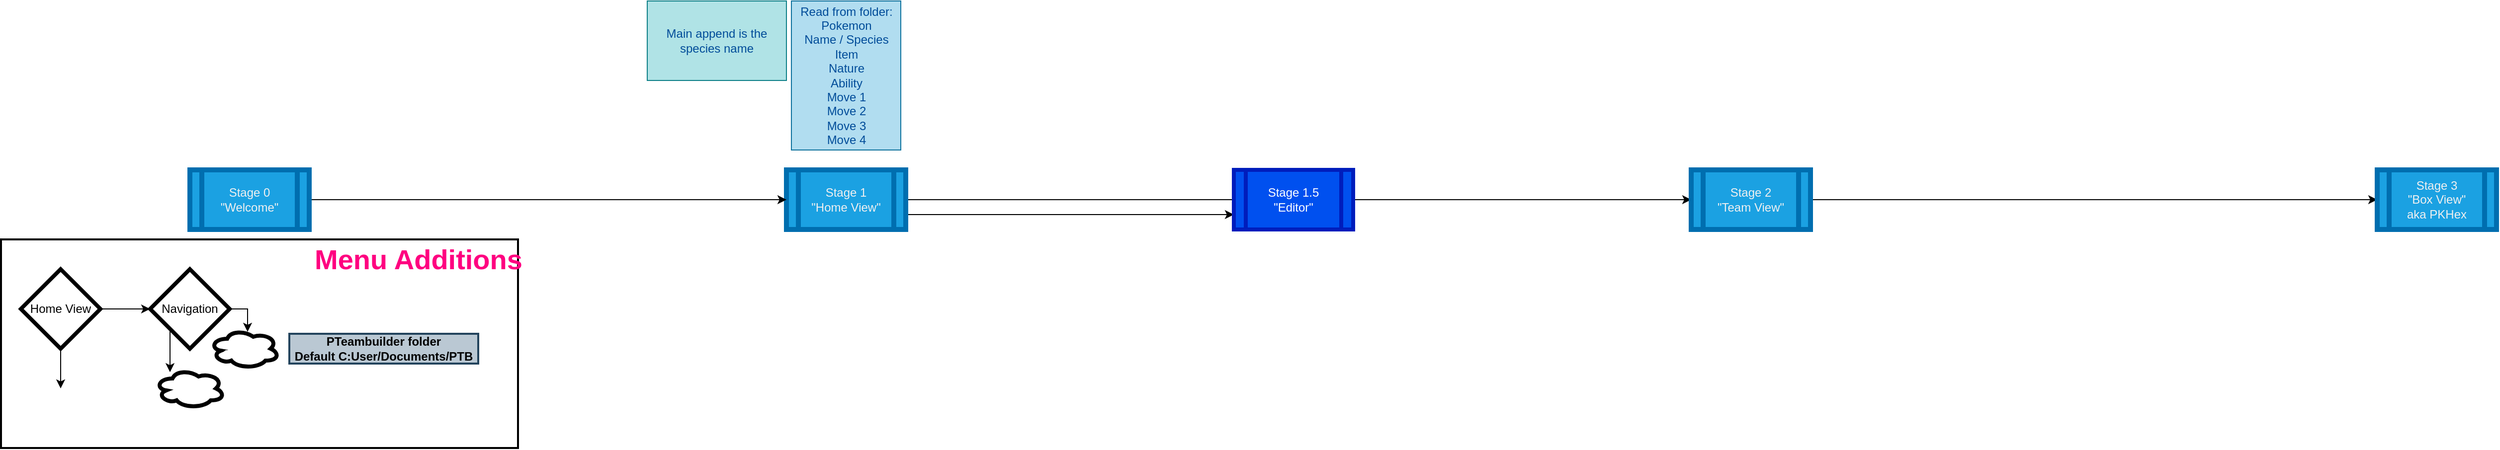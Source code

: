 <mxfile version="15.5.2" type="github">
  <diagram id="C5RBs43oDa-KdzZeNtuy" name="Page-1">
    <mxGraphModel dx="2713" dy="2019" grid="1" gridSize="10" guides="1" tooltips="1" connect="1" arrows="1" fold="1" page="1" pageScale="1" pageWidth="827" pageHeight="1169" background="none" math="0" shadow="0">
      <root>
        <mxCell id="WIyWlLk6GJQsqaUBKTNV-0" />
        <mxCell id="WIyWlLk6GJQsqaUBKTNV-1" parent="WIyWlLk6GJQsqaUBKTNV-0" />
        <mxCell id="wyF_w8Hzp6pOiADphTd3-22" value="" style="whiteSpace=wrap;html=1;fontSize=12;fontColor=#000000;strokeWidth=2;" parent="WIyWlLk6GJQsqaUBKTNV-1" vertex="1">
          <mxGeometry x="-790" y="70" width="520" height="210" as="geometry" />
        </mxCell>
        <mxCell id="wyF_w8Hzp6pOiADphTd3-5" style="edgeStyle=orthogonalEdgeStyle;rounded=0;orthogonalLoop=1;jettySize=auto;html=1;exitX=1;exitY=0.5;exitDx=0;exitDy=0;entryX=0;entryY=0.5;entryDx=0;entryDy=0;" parent="WIyWlLk6GJQsqaUBKTNV-1" source="rKtUZefHtdAxrVnK9BoF-1" target="wyF_w8Hzp6pOiADphTd3-1" edge="1">
          <mxGeometry relative="1" as="geometry" />
        </mxCell>
        <mxCell id="wyF_w8Hzp6pOiADphTd3-6" style="edgeStyle=orthogonalEdgeStyle;rounded=0;orthogonalLoop=1;jettySize=auto;html=1;exitX=1;exitY=0.75;exitDx=0;exitDy=0;entryX=0;entryY=0.75;entryDx=0;entryDy=0;" parent="WIyWlLk6GJQsqaUBKTNV-1" source="rKtUZefHtdAxrVnK9BoF-1" target="wyF_w8Hzp6pOiADphTd3-4" edge="1">
          <mxGeometry relative="1" as="geometry" />
        </mxCell>
        <mxCell id="rKtUZefHtdAxrVnK9BoF-1" value="&lt;span style=&quot;color: rgb(240 , 240 , 240) ; font-family: &amp;#34;helvetica&amp;#34; ; font-size: 12px ; font-style: normal ; font-weight: 400 ; letter-spacing: normal ; text-align: center ; text-indent: 0px ; text-transform: none ; word-spacing: 0px ; display: inline ; float: none&quot;&gt;Stage 1&lt;/span&gt;&lt;br style=&quot;color: rgb(240 , 240 , 240) ; font-family: &amp;#34;helvetica&amp;#34; ; font-size: 12px ; font-style: normal ; font-weight: 400 ; letter-spacing: normal ; text-align: center ; text-indent: 0px ; text-transform: none ; word-spacing: 0px&quot;&gt;&lt;span style=&quot;color: rgb(240 , 240 , 240) ; font-family: &amp;#34;helvetica&amp;#34; ; font-size: 12px ; font-style: normal ; font-weight: 400 ; letter-spacing: normal ; text-align: center ; text-indent: 0px ; text-transform: none ; word-spacing: 0px ; display: inline ; float: none&quot;&gt;&quot;Home View&quot;&lt;/span&gt;" style="shape=process;whiteSpace=wrap;html=1;backgroundOutline=1;fillColor=#1ba1e2;fontColor=#ffffff;strokeColor=#006EAF;strokeWidth=5;" parent="WIyWlLk6GJQsqaUBKTNV-1" vertex="1">
          <mxGeometry width="120" height="60" as="geometry" />
        </mxCell>
        <mxCell id="wyF_w8Hzp6pOiADphTd3-7" style="edgeStyle=orthogonalEdgeStyle;rounded=0;orthogonalLoop=1;jettySize=auto;html=1;exitX=1;exitY=0.5;exitDx=0;exitDy=0;entryX=0;entryY=0.5;entryDx=0;entryDy=0;" parent="WIyWlLk6GJQsqaUBKTNV-1" source="wyF_w8Hzp6pOiADphTd3-1" target="wyF_w8Hzp6pOiADphTd3-3" edge="1">
          <mxGeometry relative="1" as="geometry" />
        </mxCell>
        <mxCell id="wyF_w8Hzp6pOiADphTd3-1" value="&lt;span style=&quot;color: rgb(240 , 240 , 240) ; font-family: &amp;#34;helvetica&amp;#34; ; font-size: 12px ; font-style: normal ; font-weight: 400 ; letter-spacing: normal ; text-align: center ; text-indent: 0px ; text-transform: none ; word-spacing: 0px ; display: inline ; float: none&quot;&gt;Stage 2&lt;/span&gt;&lt;br style=&quot;color: rgb(240 , 240 , 240) ; font-family: &amp;#34;helvetica&amp;#34; ; font-size: 12px ; font-style: normal ; font-weight: 400 ; letter-spacing: normal ; text-align: center ; text-indent: 0px ; text-transform: none ; word-spacing: 0px&quot;&gt;&lt;span style=&quot;color: rgb(240 , 240 , 240) ; font-family: &amp;#34;helvetica&amp;#34; ; font-size: 12px ; font-style: normal ; font-weight: 400 ; letter-spacing: normal ; text-align: center ; text-indent: 0px ; text-transform: none ; word-spacing: 0px ; display: inline ; float: none&quot;&gt;&quot;Team View&quot;&lt;/span&gt;" style="shape=process;whiteSpace=wrap;html=1;backgroundOutline=1;fillColor=#1ba1e2;fontColor=#ffffff;strokeColor=#006EAF;strokeWidth=5;" parent="WIyWlLk6GJQsqaUBKTNV-1" vertex="1">
          <mxGeometry x="910" width="120" height="60" as="geometry" />
        </mxCell>
        <mxCell id="wyF_w8Hzp6pOiADphTd3-3" value="&lt;span style=&quot;color: rgb(240 , 240 , 240) ; font-family: &amp;#34;helvetica&amp;#34; ; font-size: 12px ; font-style: normal ; font-weight: 400 ; letter-spacing: normal ; text-align: center ; text-indent: 0px ; text-transform: none ; word-spacing: 0px ; display: inline ; float: none&quot;&gt;Stage 3&lt;/span&gt;&lt;br style=&quot;color: rgb(240 , 240 , 240) ; font-family: &amp;#34;helvetica&amp;#34; ; font-size: 12px ; font-style: normal ; font-weight: 400 ; letter-spacing: normal ; text-align: center ; text-indent: 0px ; text-transform: none ; word-spacing: 0px&quot;&gt;&lt;span style=&quot;color: rgb(240 , 240 , 240) ; font-family: &amp;#34;helvetica&amp;#34; ; font-size: 12px ; font-style: normal ; font-weight: 400 ; letter-spacing: normal ; text-align: center ; text-indent: 0px ; text-transform: none ; word-spacing: 0px ; display: inline ; float: none&quot;&gt;&quot;Box View&quot;&lt;br&gt;aka PKHex&lt;br&gt;&lt;/span&gt;" style="shape=process;whiteSpace=wrap;html=1;backgroundOutline=1;fillColor=#1ba1e2;fontColor=#ffffff;strokeColor=#006EAF;strokeWidth=5;" parent="WIyWlLk6GJQsqaUBKTNV-1" vertex="1">
          <mxGeometry x="1600" width="120" height="60" as="geometry" />
        </mxCell>
        <mxCell id="wyF_w8Hzp6pOiADphTd3-4" value="Stage 1.5&lt;br&gt;&quot;Editor&quot;" style="shape=process;whiteSpace=wrap;html=1;backgroundOutline=1;fillColor=#0050ef;fontColor=#ffffff;strokeColor=#001DBC;strokeWidth=4;" parent="WIyWlLk6GJQsqaUBKTNV-1" vertex="1">
          <mxGeometry x="450" width="120" height="60" as="geometry" />
        </mxCell>
        <mxCell id="wyF_w8Hzp6pOiADphTd3-9" style="edgeStyle=orthogonalEdgeStyle;rounded=0;orthogonalLoop=1;jettySize=auto;html=1;exitX=1;exitY=0.5;exitDx=0;exitDy=0;entryX=0;entryY=0.5;entryDx=0;entryDy=0;" parent="WIyWlLk6GJQsqaUBKTNV-1" source="wyF_w8Hzp6pOiADphTd3-8" target="rKtUZefHtdAxrVnK9BoF-1" edge="1">
          <mxGeometry relative="1" as="geometry" />
        </mxCell>
        <mxCell id="wyF_w8Hzp6pOiADphTd3-8" value="&lt;span style=&quot;color: rgb(240 , 240 , 240) ; font-family: &amp;#34;helvetica&amp;#34; ; font-size: 12px ; font-style: normal ; font-weight: 400 ; letter-spacing: normal ; text-align: center ; text-indent: 0px ; text-transform: none ; word-spacing: 0px ; display: inline ; float: none&quot;&gt;Stage 0&lt;/span&gt;&lt;br style=&quot;color: rgb(240 , 240 , 240) ; font-family: &amp;#34;helvetica&amp;#34; ; font-size: 12px ; font-style: normal ; font-weight: 400 ; letter-spacing: normal ; text-align: center ; text-indent: 0px ; text-transform: none ; word-spacing: 0px&quot;&gt;&lt;span style=&quot;color: rgb(240 , 240 , 240) ; font-family: &amp;#34;helvetica&amp;#34; ; font-size: 12px ; font-style: normal ; font-weight: 400 ; letter-spacing: normal ; text-align: center ; text-indent: 0px ; text-transform: none ; word-spacing: 0px ; display: inline ; float: none&quot;&gt;&quot;Welcome&quot;&lt;/span&gt;" style="shape=process;whiteSpace=wrap;html=1;backgroundOutline=1;fillColor=#1ba1e2;fontColor=#ffffff;strokeColor=#006EAF;strokeWidth=5;" parent="WIyWlLk6GJQsqaUBKTNV-1" vertex="1">
          <mxGeometry x="-600" width="120" height="60" as="geometry" />
        </mxCell>
        <mxCell id="wyF_w8Hzp6pOiADphTd3-17" style="edgeStyle=orthogonalEdgeStyle;rounded=0;orthogonalLoop=1;jettySize=auto;html=1;exitX=1;exitY=0.5;exitDx=0;exitDy=0;entryX=0.543;entryY=0.075;entryDx=0;entryDy=0;entryPerimeter=0;fontSize=12;fontColor=#FFFFFF;" parent="WIyWlLk6GJQsqaUBKTNV-1" source="wyF_w8Hzp6pOiADphTd3-10" target="wyF_w8Hzp6pOiADphTd3-16" edge="1">
          <mxGeometry relative="1" as="geometry" />
        </mxCell>
        <mxCell id="wyF_w8Hzp6pOiADphTd3-19" style="edgeStyle=orthogonalEdgeStyle;rounded=0;orthogonalLoop=1;jettySize=auto;html=1;exitX=0;exitY=1;exitDx=0;exitDy=0;fontSize=12;fontColor=#FFFFFF;" parent="WIyWlLk6GJQsqaUBKTNV-1" source="wyF_w8Hzp6pOiADphTd3-10" target="wyF_w8Hzp6pOiADphTd3-18" edge="1">
          <mxGeometry relative="1" as="geometry">
            <Array as="points">
              <mxPoint x="-620" y="210" />
              <mxPoint x="-620" y="210" />
            </Array>
          </mxGeometry>
        </mxCell>
        <mxCell id="wyF_w8Hzp6pOiADphTd3-10" value="Navigation" style="rhombus;whiteSpace=wrap;html=1;strokeWidth=4;" parent="WIyWlLk6GJQsqaUBKTNV-1" vertex="1">
          <mxGeometry x="-640" y="100" width="80" height="80" as="geometry" />
        </mxCell>
        <mxCell id="wyF_w8Hzp6pOiADphTd3-15" style="edgeStyle=orthogonalEdgeStyle;rounded=0;orthogonalLoop=1;jettySize=auto;html=1;exitX=1;exitY=0.5;exitDx=0;exitDy=0;entryX=0;entryY=0.5;entryDx=0;entryDy=0;fontSize=28;fontColor=#FF0080;" parent="WIyWlLk6GJQsqaUBKTNV-1" source="wyF_w8Hzp6pOiADphTd3-11" target="wyF_w8Hzp6pOiADphTd3-10" edge="1">
          <mxGeometry relative="1" as="geometry" />
        </mxCell>
        <mxCell id="wyF_w8Hzp6pOiADphTd3-24" style="edgeStyle=orthogonalEdgeStyle;rounded=0;orthogonalLoop=1;jettySize=auto;html=1;exitX=0.5;exitY=1;exitDx=0;exitDy=0;fontSize=12;fontColor=#FFFFFF;" parent="WIyWlLk6GJQsqaUBKTNV-1" source="wyF_w8Hzp6pOiADphTd3-11" target="wyF_w8Hzp6pOiADphTd3-23" edge="1">
          <mxGeometry relative="1" as="geometry" />
        </mxCell>
        <mxCell id="wyF_w8Hzp6pOiADphTd3-11" value="Home View" style="rhombus;whiteSpace=wrap;html=1;strokeWidth=4;" parent="WIyWlLk6GJQsqaUBKTNV-1" vertex="1">
          <mxGeometry x="-770" y="100" width="80" height="80" as="geometry" />
        </mxCell>
        <mxCell id="wyF_w8Hzp6pOiADphTd3-12" value="Menu Additions" style="text;html=1;align=center;verticalAlign=middle;whiteSpace=wrap;rounded=0;fontStyle=1;fontSize=28;fontColor=#FF0080;" parent="WIyWlLk6GJQsqaUBKTNV-1" vertex="1">
          <mxGeometry x="-480" y="70" width="220" height="40" as="geometry" />
        </mxCell>
        <mxCell id="wyF_w8Hzp6pOiADphTd3-16" value="&lt;font color=&quot;#ffffff&quot;&gt;&lt;span style=&quot;font-size: 12px&quot;&gt;Settings&lt;/span&gt;&lt;/font&gt;" style="ellipse;shape=cloud;whiteSpace=wrap;html=1;fontSize=28;fontColor=#FF0080;strokeWidth=4;" parent="WIyWlLk6GJQsqaUBKTNV-1" vertex="1">
          <mxGeometry x="-580" y="160" width="70" height="40" as="geometry" />
        </mxCell>
        <mxCell id="wyF_w8Hzp6pOiADphTd3-18" value="&lt;font color=&quot;#ffffff&quot;&gt;&lt;span style=&quot;font-size: 12px&quot;&gt;Profile&lt;/span&gt;&lt;/font&gt;" style="ellipse;shape=cloud;whiteSpace=wrap;html=1;fontSize=28;fontColor=#FF0080;strokeWidth=4;" parent="WIyWlLk6GJQsqaUBKTNV-1" vertex="1">
          <mxGeometry x="-635" y="200" width="70" height="40" as="geometry" />
        </mxCell>
        <mxCell id="wyF_w8Hzp6pOiADphTd3-20" value="PTeambuilder folder&lt;br&gt;Default C:User/Documents/PTB" style="text;html=1;align=center;verticalAlign=middle;whiteSpace=wrap;rounded=0;fontSize=12;fillColor=#bac8d3;strokeColor=#23445d;strokeWidth=2;fontColor=#000000;fontStyle=1" parent="WIyWlLk6GJQsqaUBKTNV-1" vertex="1">
          <mxGeometry x="-500" y="165" width="190" height="30" as="geometry" />
        </mxCell>
        <mxCell id="wyF_w8Hzp6pOiADphTd3-23" value="Send to Home View" style="text;html=1;strokeColor=none;fillColor=none;align=center;verticalAlign=middle;whiteSpace=wrap;rounded=0;fontSize=12;fontColor=#FFFFFF;" parent="WIyWlLk6GJQsqaUBKTNV-1" vertex="1">
          <mxGeometry x="-765" y="220" width="70" height="30" as="geometry" />
        </mxCell>
        <mxCell id="wyF_w8Hzp6pOiADphTd3-25" value="1" style="text;html=1;strokeColor=none;fillColor=none;align=center;verticalAlign=middle;whiteSpace=wrap;rounded=0;fontSize=12;fontColor=#FFFFFF;fontStyle=1" parent="WIyWlLk6GJQsqaUBKTNV-1" vertex="1">
          <mxGeometry x="-770" y="90" width="30" height="30" as="geometry" />
        </mxCell>
        <mxCell id="wyF_w8Hzp6pOiADphTd3-26" value="2" style="text;html=1;strokeColor=none;fillColor=none;align=center;verticalAlign=middle;whiteSpace=wrap;rounded=0;fontSize=12;fontColor=#FFFFFF;" parent="WIyWlLk6GJQsqaUBKTNV-1" vertex="1">
          <mxGeometry x="-635" y="90" width="20" height="30" as="geometry" />
        </mxCell>
        <mxCell id="4xZujpSAPhKfsqfpOocF-2" value="Read from folder:&lt;br&gt;Pokemon&lt;br&gt;Name / Species&lt;br&gt;Item&lt;br&gt;Nature&lt;br&gt;Ability&lt;br&gt;Move 1&lt;br&gt;Move 2&lt;br&gt;Move 3&lt;br&gt;Move 4" style="text;html=1;align=center;verticalAlign=middle;resizable=0;points=[];autosize=1;strokeColor=#10739e;fillColor=#b1ddf0;fontColor=#004C99;" vertex="1" parent="WIyWlLk6GJQsqaUBKTNV-1">
          <mxGeometry x="5" y="-170" width="110" height="150" as="geometry" />
        </mxCell>
        <mxCell id="4xZujpSAPhKfsqfpOocF-3" value="Main append is the species name" style="text;html=1;strokeColor=#0e8088;fillColor=#b0e3e6;align=center;verticalAlign=middle;whiteSpace=wrap;rounded=0;fontColor=#004C99;" vertex="1" parent="WIyWlLk6GJQsqaUBKTNV-1">
          <mxGeometry x="-140" y="-170" width="140" height="80" as="geometry" />
        </mxCell>
      </root>
    </mxGraphModel>
  </diagram>
</mxfile>
